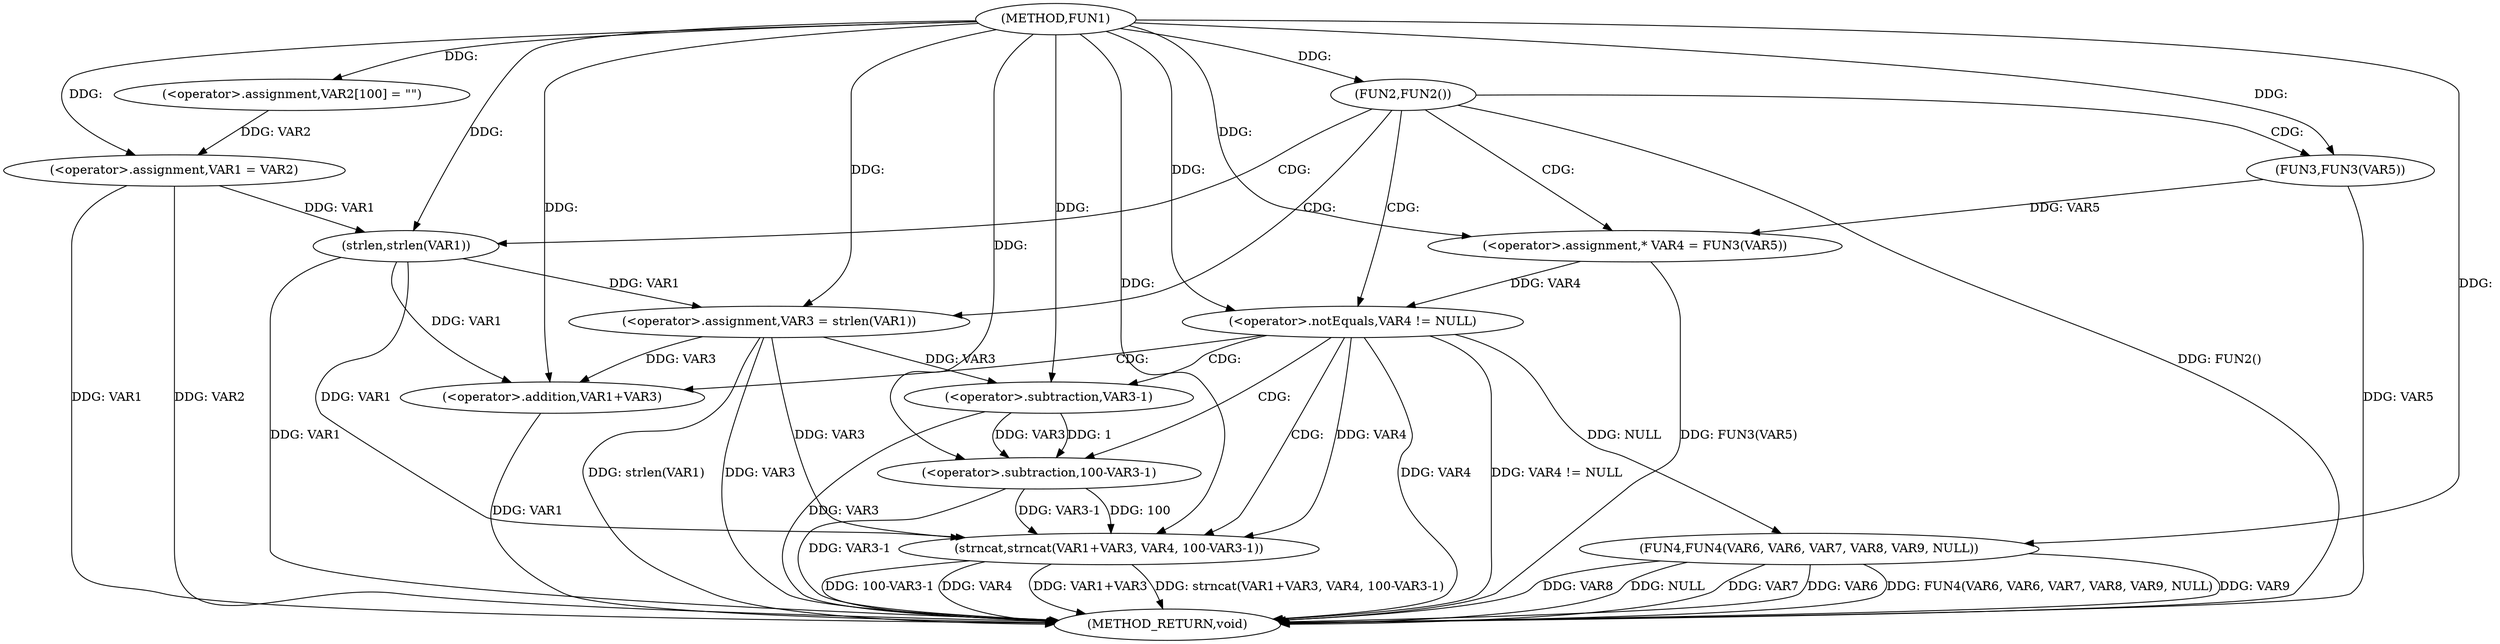 digraph FUN1 {  
"1000100" [label = "(METHOD,FUN1)" ]
"1000146" [label = "(METHOD_RETURN,void)" ]
"1000104" [label = "(<operator>.assignment,VAR2[100] = \"\")" ]
"1000107" [label = "(<operator>.assignment,VAR1 = VAR2)" ]
"1000111" [label = "(FUN2,FUN2())" ]
"1000115" [label = "(<operator>.assignment,VAR3 = strlen(VAR1))" ]
"1000117" [label = "(strlen,strlen(VAR1))" ]
"1000120" [label = "(<operator>.assignment,* VAR4 = FUN3(VAR5))" ]
"1000122" [label = "(FUN3,FUN3(VAR5))" ]
"1000125" [label = "(<operator>.notEquals,VAR4 != NULL)" ]
"1000129" [label = "(strncat,strncat(VAR1+VAR3, VAR4, 100-VAR3-1))" ]
"1000130" [label = "(<operator>.addition,VAR1+VAR3)" ]
"1000134" [label = "(<operator>.subtraction,100-VAR3-1)" ]
"1000136" [label = "(<operator>.subtraction,VAR3-1)" ]
"1000139" [label = "(FUN4,FUN4(VAR6, VAR6, VAR7, VAR8, VAR9, NULL))" ]
  "1000115" -> "1000146"  [ label = "DDG: strlen(VAR1)"] 
  "1000139" -> "1000146"  [ label = "DDG: VAR7"] 
  "1000125" -> "1000146"  [ label = "DDG: VAR4 != NULL"] 
  "1000107" -> "1000146"  [ label = "DDG: VAR1"] 
  "1000139" -> "1000146"  [ label = "DDG: VAR6"] 
  "1000117" -> "1000146"  [ label = "DDG: VAR1"] 
  "1000129" -> "1000146"  [ label = "DDG: VAR4"] 
  "1000130" -> "1000146"  [ label = "DDG: VAR1"] 
  "1000129" -> "1000146"  [ label = "DDG: VAR1+VAR3"] 
  "1000125" -> "1000146"  [ label = "DDG: VAR4"] 
  "1000122" -> "1000146"  [ label = "DDG: VAR5"] 
  "1000139" -> "1000146"  [ label = "DDG: FUN4(VAR6, VAR6, VAR7, VAR8, VAR9, NULL)"] 
  "1000129" -> "1000146"  [ label = "DDG: strncat(VAR1+VAR3, VAR4, 100-VAR3-1)"] 
  "1000139" -> "1000146"  [ label = "DDG: VAR9"] 
  "1000129" -> "1000146"  [ label = "DDG: 100-VAR3-1"] 
  "1000139" -> "1000146"  [ label = "DDG: VAR8"] 
  "1000134" -> "1000146"  [ label = "DDG: VAR3-1"] 
  "1000120" -> "1000146"  [ label = "DDG: FUN3(VAR5)"] 
  "1000139" -> "1000146"  [ label = "DDG: NULL"] 
  "1000111" -> "1000146"  [ label = "DDG: FUN2()"] 
  "1000115" -> "1000146"  [ label = "DDG: VAR3"] 
  "1000136" -> "1000146"  [ label = "DDG: VAR3"] 
  "1000107" -> "1000146"  [ label = "DDG: VAR2"] 
  "1000100" -> "1000104"  [ label = "DDG: "] 
  "1000104" -> "1000107"  [ label = "DDG: VAR2"] 
  "1000100" -> "1000107"  [ label = "DDG: "] 
  "1000100" -> "1000111"  [ label = "DDG: "] 
  "1000117" -> "1000115"  [ label = "DDG: VAR1"] 
  "1000100" -> "1000115"  [ label = "DDG: "] 
  "1000107" -> "1000117"  [ label = "DDG: VAR1"] 
  "1000100" -> "1000117"  [ label = "DDG: "] 
  "1000122" -> "1000120"  [ label = "DDG: VAR5"] 
  "1000100" -> "1000120"  [ label = "DDG: "] 
  "1000100" -> "1000122"  [ label = "DDG: "] 
  "1000120" -> "1000125"  [ label = "DDG: VAR4"] 
  "1000100" -> "1000125"  [ label = "DDG: "] 
  "1000117" -> "1000129"  [ label = "DDG: VAR1"] 
  "1000100" -> "1000129"  [ label = "DDG: "] 
  "1000115" -> "1000129"  [ label = "DDG: VAR3"] 
  "1000117" -> "1000130"  [ label = "DDG: VAR1"] 
  "1000100" -> "1000130"  [ label = "DDG: "] 
  "1000115" -> "1000130"  [ label = "DDG: VAR3"] 
  "1000125" -> "1000129"  [ label = "DDG: VAR4"] 
  "1000134" -> "1000129"  [ label = "DDG: 100"] 
  "1000134" -> "1000129"  [ label = "DDG: VAR3-1"] 
  "1000100" -> "1000134"  [ label = "DDG: "] 
  "1000136" -> "1000134"  [ label = "DDG: VAR3"] 
  "1000136" -> "1000134"  [ label = "DDG: 1"] 
  "1000100" -> "1000136"  [ label = "DDG: "] 
  "1000115" -> "1000136"  [ label = "DDG: VAR3"] 
  "1000100" -> "1000139"  [ label = "DDG: "] 
  "1000125" -> "1000139"  [ label = "DDG: NULL"] 
  "1000111" -> "1000125"  [ label = "CDG: "] 
  "1000111" -> "1000115"  [ label = "CDG: "] 
  "1000111" -> "1000120"  [ label = "CDG: "] 
  "1000111" -> "1000117"  [ label = "CDG: "] 
  "1000111" -> "1000122"  [ label = "CDG: "] 
  "1000125" -> "1000129"  [ label = "CDG: "] 
  "1000125" -> "1000130"  [ label = "CDG: "] 
  "1000125" -> "1000136"  [ label = "CDG: "] 
  "1000125" -> "1000134"  [ label = "CDG: "] 
}
